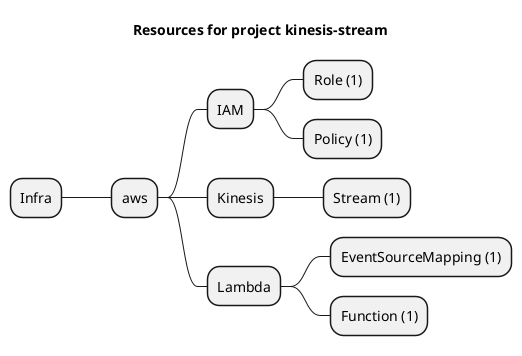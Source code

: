 @startmindmap
title Resources for project kinesis-stream
skinparam monochrome true
+ Infra
++ aws
+++ IAM
++++ Role (1)
++++ Policy (1)
+++ Kinesis
++++ Stream (1)
+++ Lambda
++++ EventSourceMapping (1)
++++ Function (1)
@endmindmap